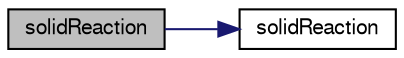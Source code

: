 digraph "solidReaction"
{
  bgcolor="transparent";
  edge [fontname="FreeSans",fontsize="10",labelfontname="FreeSans",labelfontsize="10"];
  node [fontname="FreeSans",fontsize="10",shape=record];
  rankdir="LR";
  Node3 [label="solidReaction",height=0.2,width=0.4,color="black", fillcolor="grey75", style="filled", fontcolor="black"];
  Node3 -> Node4 [color="midnightblue",fontsize="10",style="solid",fontname="FreeSans"];
  Node4 [label="solidReaction",height=0.2,width=0.4,color="black",URL="$a30202.html#a1b4ab3029fee56f13f79fa73c7223157",tooltip="Construct from components. "];
}
